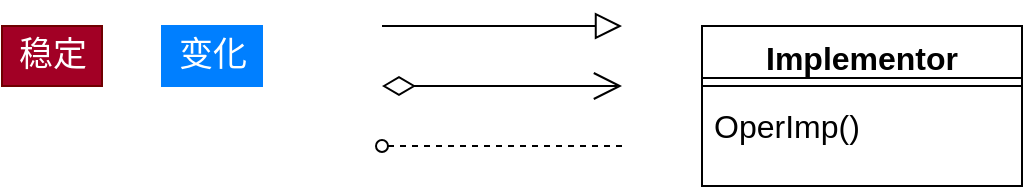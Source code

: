 <mxfile>
    <diagram id="V3vRzwqk_VqXlD4Towf4" name="第 1 页">
        <mxGraphModel dx="711" dy="1779" grid="1" gridSize="10" guides="1" tooltips="1" connect="1" arrows="1" fold="1" page="1" pageScale="1" pageWidth="827" pageHeight="1169" math="0" shadow="0">
            <root>
                <mxCell id="0"/>
                <mxCell id="1" parent="0"/>
                <mxCell id="78" value="Implementor" style="swimlane;fontStyle=1;align=center;verticalAlign=top;childLayout=stackLayout;horizontal=1;startSize=26;horizontalStack=0;resizeParent=1;resizeParentMax=0;resizeLast=0;collapsible=1;marginBottom=0;fontSize=16;" parent="1" vertex="1">
                    <mxGeometry x="360" y="10" width="160" height="80" as="geometry">
                        <mxRectangle x="80" y="120" width="140" height="26" as="alternateBounds"/>
                    </mxGeometry>
                </mxCell>
                <mxCell id="79" value="" style="line;strokeWidth=1;fillColor=none;align=left;verticalAlign=middle;spacingTop=-1;spacingLeft=3;spacingRight=3;rotatable=0;labelPosition=right;points=[];portConstraint=eastwest;" parent="78" vertex="1">
                    <mxGeometry y="26" width="160" height="8" as="geometry"/>
                </mxCell>
                <mxCell id="80" value="OperImp()" style="text;strokeColor=none;fillColor=none;align=left;verticalAlign=top;spacingLeft=4;spacingRight=4;overflow=hidden;rotatable=0;points=[[0,0.5],[1,0.5]];portConstraint=eastwest;fontSize=16;" parent="78" vertex="1">
                    <mxGeometry y="34" width="160" height="46" as="geometry"/>
                </mxCell>
                <mxCell id="103" value="" style="endArrow=block;html=1;endFill=0;endSize=11;" parent="1" edge="1">
                    <mxGeometry width="50" height="50" relative="1" as="geometry">
                        <mxPoint x="200" y="10" as="sourcePoint"/>
                        <mxPoint x="320" y="10" as="targetPoint"/>
                    </mxGeometry>
                </mxCell>
                <mxCell id="104" value="" style="endArrow=open;html=1;endSize=12;startArrow=diamondThin;startSize=14;startFill=0;edgeStyle=orthogonalEdgeStyle;fontSize=15;" parent="1" edge="1">
                    <mxGeometry x="-0.6" y="10" relative="1" as="geometry">
                        <mxPoint x="200" y="40" as="sourcePoint"/>
                        <mxPoint x="320" y="40" as="targetPoint"/>
                        <mxPoint as="offset"/>
                        <Array as="points">
                            <mxPoint x="260" y="40"/>
                            <mxPoint x="260" y="40"/>
                        </Array>
                    </mxGeometry>
                </mxCell>
                <mxCell id="109" value="稳定" style="text;html=1;align=center;verticalAlign=middle;resizable=0;points=[];autosize=1;fillColor=#a20025;strokeColor=#6F0000;fontColor=#ffffff;fontSize=17;" vertex="1" parent="1">
                    <mxGeometry x="10" y="10" width="50" height="30" as="geometry"/>
                </mxCell>
                <mxCell id="110" value="变化" style="text;html=1;align=center;verticalAlign=middle;resizable=0;points=[];autosize=1;fontColor=#ffffff;fontSize=17;fillColor=#007FFF;strokeColor=#007FFF;" vertex="1" parent="1">
                    <mxGeometry x="90" y="10" width="50" height="30" as="geometry"/>
                </mxCell>
                <mxCell id="111" value="" style="endArrow=oval;dashed=1;html=1;strokeWidth=1;fontSize=13;fontColor=#f0f0f0;startArrow=none;startFill=0;endFill=0;" edge="1" parent="1">
                    <mxGeometry width="50" height="50" relative="1" as="geometry">
                        <mxPoint x="320" y="70" as="sourcePoint"/>
                        <mxPoint x="200" y="70" as="targetPoint"/>
                    </mxGeometry>
                </mxCell>
            </root>
        </mxGraphModel>
    </diagram>
</mxfile>
